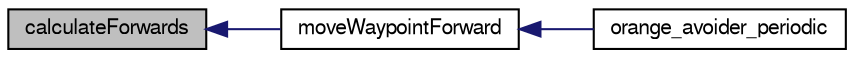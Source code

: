 digraph "calculateForwards"
{
  edge [fontname="FreeSans",fontsize="10",labelfontname="FreeSans",labelfontsize="10"];
  node [fontname="FreeSans",fontsize="10",shape=record];
  rankdir="LR";
  Node1 [label="calculateForwards",height=0.2,width=0.4,color="black", fillcolor="grey75", style="filled", fontcolor="black"];
  Node1 -> Node2 [dir="back",color="midnightblue",fontsize="10",style="solid",fontname="FreeSans"];
  Node2 [label="moveWaypointForward",height=0.2,width=0.4,color="black", fillcolor="white", style="filled",URL="$orange__avoider_8c.html#a1ad9e2448e1e1040a067c17c503312e1"];
  Node2 -> Node3 [dir="back",color="midnightblue",fontsize="10",style="solid",fontname="FreeSans"];
  Node3 [label="orange_avoider_periodic",height=0.2,width=0.4,color="black", fillcolor="white", style="filled",URL="$orange__avoider_8h.html#a46ffc20067e7230ef526003733deb0db"];
}
